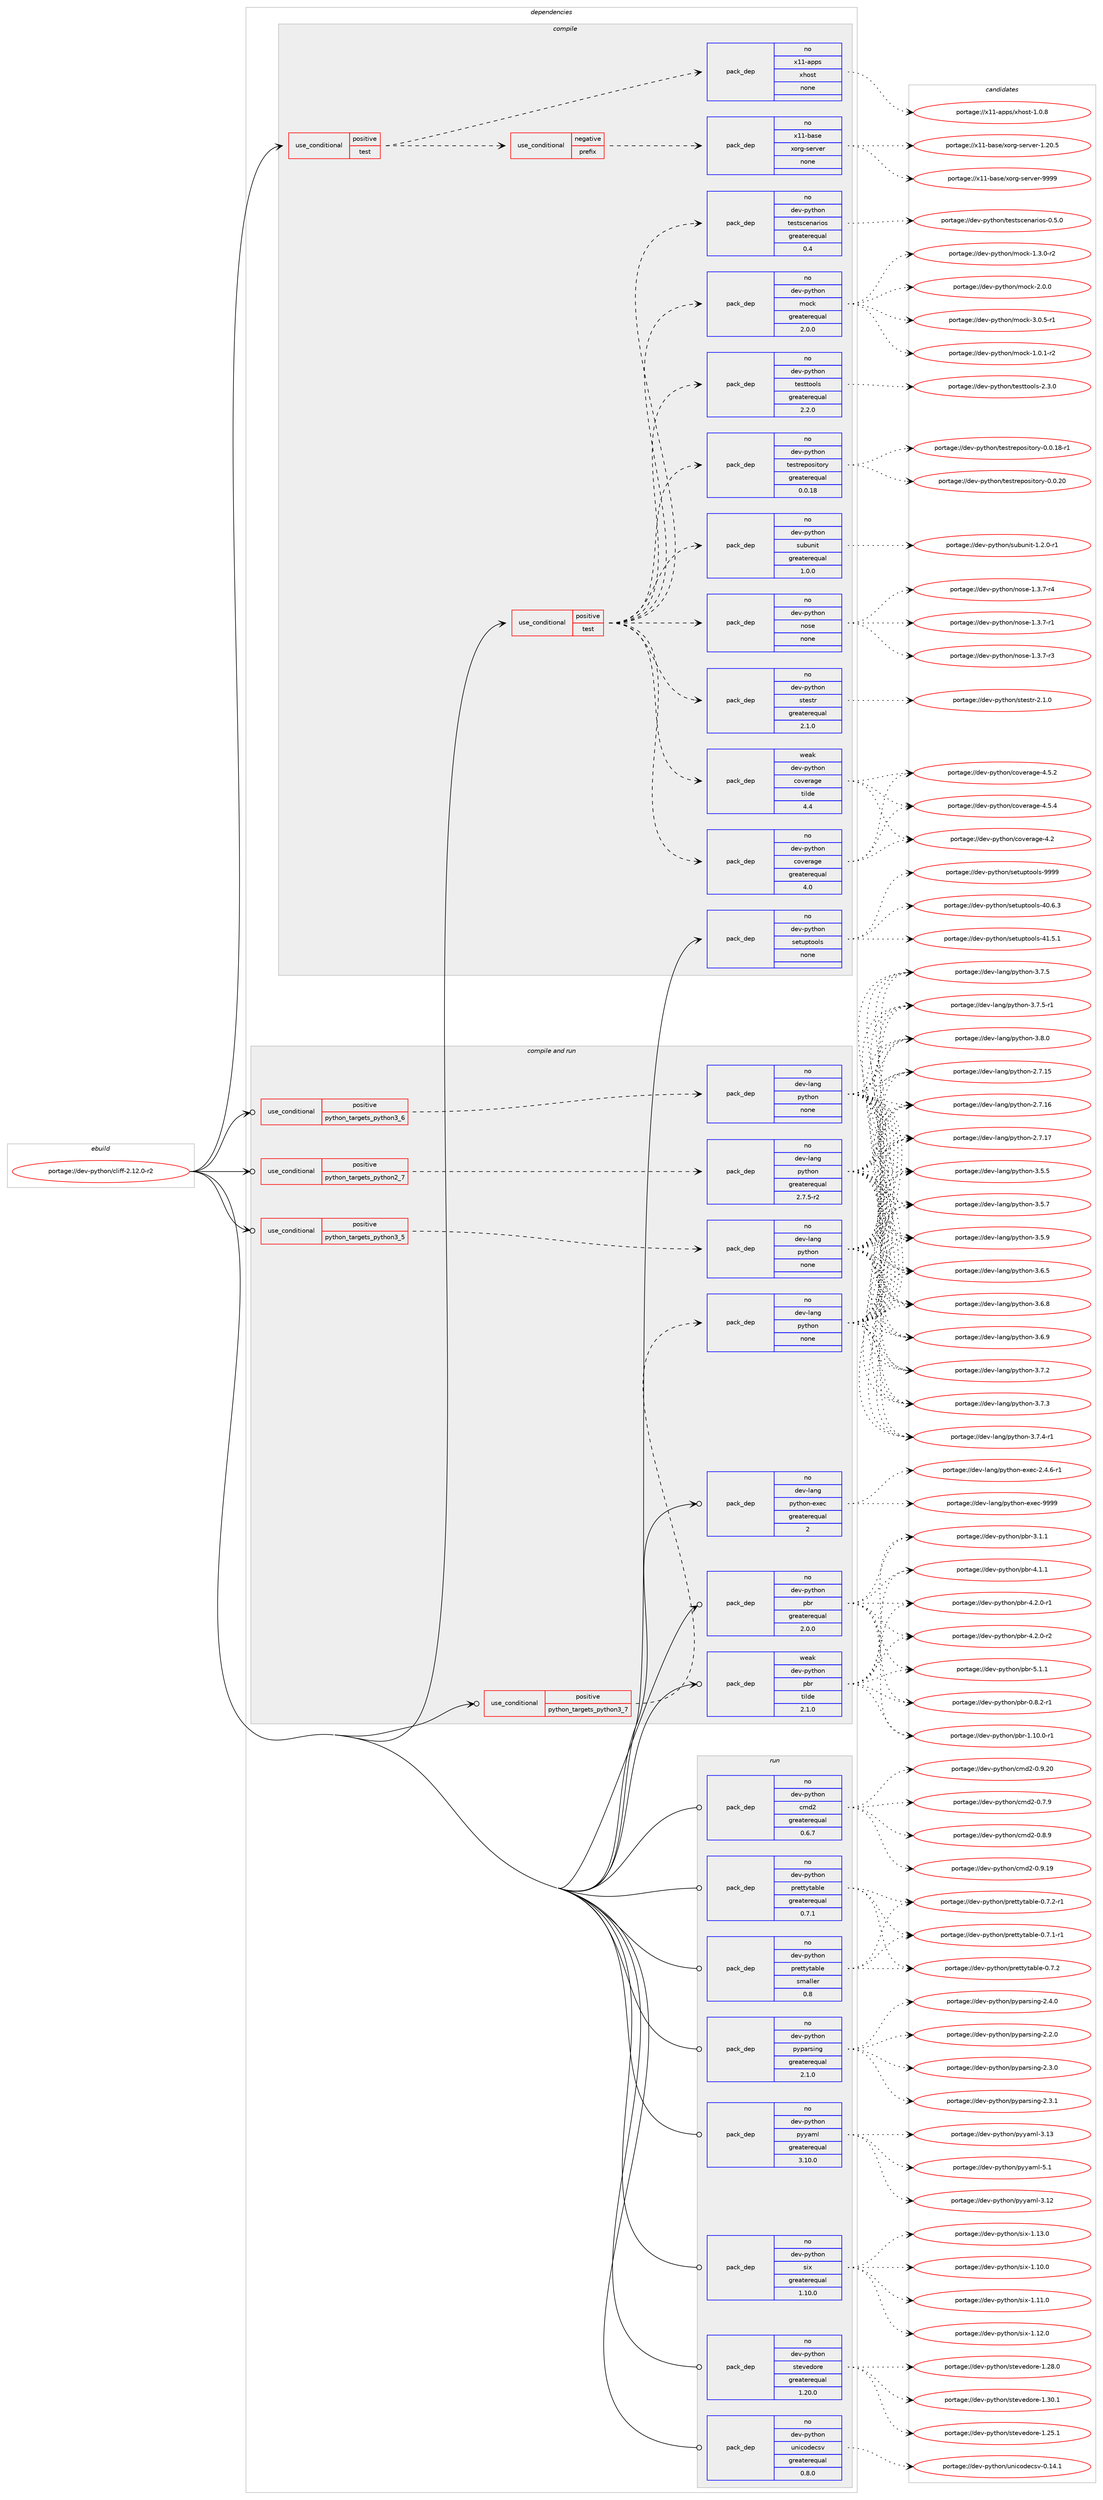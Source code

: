 digraph prolog {

# *************
# Graph options
# *************

newrank=true;
concentrate=true;
compound=true;
graph [rankdir=LR,fontname=Helvetica,fontsize=10,ranksep=1.5];#, ranksep=2.5, nodesep=0.2];
edge  [arrowhead=vee];
node  [fontname=Helvetica,fontsize=10];

# **********
# The ebuild
# **********

subgraph cluster_leftcol {
color=gray;
rank=same;
label=<<i>ebuild</i>>;
id [label="portage://dev-python/cliff-2.12.0-r2", color=red, width=4, href="../dev-python/cliff-2.12.0-r2.svg"];
}

# ****************
# The dependencies
# ****************

subgraph cluster_midcol {
color=gray;
label=<<i>dependencies</i>>;
subgraph cluster_compile {
fillcolor="#eeeeee";
style=filled;
label=<<i>compile</i>>;
subgraph cond26954 {
dependency134263 [label=<<TABLE BORDER="0" CELLBORDER="1" CELLSPACING="0" CELLPADDING="4"><TR><TD ROWSPAN="3" CELLPADDING="10">use_conditional</TD></TR><TR><TD>positive</TD></TR><TR><TD>test</TD></TR></TABLE>>, shape=none, color=red];
subgraph cond26955 {
dependency134264 [label=<<TABLE BORDER="0" CELLBORDER="1" CELLSPACING="0" CELLPADDING="4"><TR><TD ROWSPAN="3" CELLPADDING="10">use_conditional</TD></TR><TR><TD>negative</TD></TR><TR><TD>prefix</TD></TR></TABLE>>, shape=none, color=red];
subgraph pack104001 {
dependency134265 [label=<<TABLE BORDER="0" CELLBORDER="1" CELLSPACING="0" CELLPADDING="4" WIDTH="220"><TR><TD ROWSPAN="6" CELLPADDING="30">pack_dep</TD></TR><TR><TD WIDTH="110">no</TD></TR><TR><TD>x11-base</TD></TR><TR><TD>xorg-server</TD></TR><TR><TD>none</TD></TR><TR><TD></TD></TR></TABLE>>, shape=none, color=blue];
}
dependency134264:e -> dependency134265:w [weight=20,style="dashed",arrowhead="vee"];
}
dependency134263:e -> dependency134264:w [weight=20,style="dashed",arrowhead="vee"];
subgraph pack104002 {
dependency134266 [label=<<TABLE BORDER="0" CELLBORDER="1" CELLSPACING="0" CELLPADDING="4" WIDTH="220"><TR><TD ROWSPAN="6" CELLPADDING="30">pack_dep</TD></TR><TR><TD WIDTH="110">no</TD></TR><TR><TD>x11-apps</TD></TR><TR><TD>xhost</TD></TR><TR><TD>none</TD></TR><TR><TD></TD></TR></TABLE>>, shape=none, color=blue];
}
dependency134263:e -> dependency134266:w [weight=20,style="dashed",arrowhead="vee"];
}
id:e -> dependency134263:w [weight=20,style="solid",arrowhead="vee"];
subgraph cond26956 {
dependency134267 [label=<<TABLE BORDER="0" CELLBORDER="1" CELLSPACING="0" CELLPADDING="4"><TR><TD ROWSPAN="3" CELLPADDING="10">use_conditional</TD></TR><TR><TD>positive</TD></TR><TR><TD>test</TD></TR></TABLE>>, shape=none, color=red];
subgraph pack104003 {
dependency134268 [label=<<TABLE BORDER="0" CELLBORDER="1" CELLSPACING="0" CELLPADDING="4" WIDTH="220"><TR><TD ROWSPAN="6" CELLPADDING="30">pack_dep</TD></TR><TR><TD WIDTH="110">no</TD></TR><TR><TD>dev-python</TD></TR><TR><TD>nose</TD></TR><TR><TD>none</TD></TR><TR><TD></TD></TR></TABLE>>, shape=none, color=blue];
}
dependency134267:e -> dependency134268:w [weight=20,style="dashed",arrowhead="vee"];
subgraph pack104004 {
dependency134269 [label=<<TABLE BORDER="0" CELLBORDER="1" CELLSPACING="0" CELLPADDING="4" WIDTH="220"><TR><TD ROWSPAN="6" CELLPADDING="30">pack_dep</TD></TR><TR><TD WIDTH="110">no</TD></TR><TR><TD>dev-python</TD></TR><TR><TD>subunit</TD></TR><TR><TD>greaterequal</TD></TR><TR><TD>1.0.0</TD></TR></TABLE>>, shape=none, color=blue];
}
dependency134267:e -> dependency134269:w [weight=20,style="dashed",arrowhead="vee"];
subgraph pack104005 {
dependency134270 [label=<<TABLE BORDER="0" CELLBORDER="1" CELLSPACING="0" CELLPADDING="4" WIDTH="220"><TR><TD ROWSPAN="6" CELLPADDING="30">pack_dep</TD></TR><TR><TD WIDTH="110">no</TD></TR><TR><TD>dev-python</TD></TR><TR><TD>testrepository</TD></TR><TR><TD>greaterequal</TD></TR><TR><TD>0.0.18</TD></TR></TABLE>>, shape=none, color=blue];
}
dependency134267:e -> dependency134270:w [weight=20,style="dashed",arrowhead="vee"];
subgraph pack104006 {
dependency134271 [label=<<TABLE BORDER="0" CELLBORDER="1" CELLSPACING="0" CELLPADDING="4" WIDTH="220"><TR><TD ROWSPAN="6" CELLPADDING="30">pack_dep</TD></TR><TR><TD WIDTH="110">no</TD></TR><TR><TD>dev-python</TD></TR><TR><TD>testtools</TD></TR><TR><TD>greaterequal</TD></TR><TR><TD>2.2.0</TD></TR></TABLE>>, shape=none, color=blue];
}
dependency134267:e -> dependency134271:w [weight=20,style="dashed",arrowhead="vee"];
subgraph pack104007 {
dependency134272 [label=<<TABLE BORDER="0" CELLBORDER="1" CELLSPACING="0" CELLPADDING="4" WIDTH="220"><TR><TD ROWSPAN="6" CELLPADDING="30">pack_dep</TD></TR><TR><TD WIDTH="110">no</TD></TR><TR><TD>dev-python</TD></TR><TR><TD>mock</TD></TR><TR><TD>greaterequal</TD></TR><TR><TD>2.0.0</TD></TR></TABLE>>, shape=none, color=blue];
}
dependency134267:e -> dependency134272:w [weight=20,style="dashed",arrowhead="vee"];
subgraph pack104008 {
dependency134273 [label=<<TABLE BORDER="0" CELLBORDER="1" CELLSPACING="0" CELLPADDING="4" WIDTH="220"><TR><TD ROWSPAN="6" CELLPADDING="30">pack_dep</TD></TR><TR><TD WIDTH="110">no</TD></TR><TR><TD>dev-python</TD></TR><TR><TD>testscenarios</TD></TR><TR><TD>greaterequal</TD></TR><TR><TD>0.4</TD></TR></TABLE>>, shape=none, color=blue];
}
dependency134267:e -> dependency134273:w [weight=20,style="dashed",arrowhead="vee"];
subgraph pack104009 {
dependency134274 [label=<<TABLE BORDER="0" CELLBORDER="1" CELLSPACING="0" CELLPADDING="4" WIDTH="220"><TR><TD ROWSPAN="6" CELLPADDING="30">pack_dep</TD></TR><TR><TD WIDTH="110">no</TD></TR><TR><TD>dev-python</TD></TR><TR><TD>coverage</TD></TR><TR><TD>greaterequal</TD></TR><TR><TD>4.0</TD></TR></TABLE>>, shape=none, color=blue];
}
dependency134267:e -> dependency134274:w [weight=20,style="dashed",arrowhead="vee"];
subgraph pack104010 {
dependency134275 [label=<<TABLE BORDER="0" CELLBORDER="1" CELLSPACING="0" CELLPADDING="4" WIDTH="220"><TR><TD ROWSPAN="6" CELLPADDING="30">pack_dep</TD></TR><TR><TD WIDTH="110">weak</TD></TR><TR><TD>dev-python</TD></TR><TR><TD>coverage</TD></TR><TR><TD>tilde</TD></TR><TR><TD>4.4</TD></TR></TABLE>>, shape=none, color=blue];
}
dependency134267:e -> dependency134275:w [weight=20,style="dashed",arrowhead="vee"];
subgraph pack104011 {
dependency134276 [label=<<TABLE BORDER="0" CELLBORDER="1" CELLSPACING="0" CELLPADDING="4" WIDTH="220"><TR><TD ROWSPAN="6" CELLPADDING="30">pack_dep</TD></TR><TR><TD WIDTH="110">no</TD></TR><TR><TD>dev-python</TD></TR><TR><TD>stestr</TD></TR><TR><TD>greaterequal</TD></TR><TR><TD>2.1.0</TD></TR></TABLE>>, shape=none, color=blue];
}
dependency134267:e -> dependency134276:w [weight=20,style="dashed",arrowhead="vee"];
}
id:e -> dependency134267:w [weight=20,style="solid",arrowhead="vee"];
subgraph pack104012 {
dependency134277 [label=<<TABLE BORDER="0" CELLBORDER="1" CELLSPACING="0" CELLPADDING="4" WIDTH="220"><TR><TD ROWSPAN="6" CELLPADDING="30">pack_dep</TD></TR><TR><TD WIDTH="110">no</TD></TR><TR><TD>dev-python</TD></TR><TR><TD>setuptools</TD></TR><TR><TD>none</TD></TR><TR><TD></TD></TR></TABLE>>, shape=none, color=blue];
}
id:e -> dependency134277:w [weight=20,style="solid",arrowhead="vee"];
}
subgraph cluster_compileandrun {
fillcolor="#eeeeee";
style=filled;
label=<<i>compile and run</i>>;
subgraph cond26957 {
dependency134278 [label=<<TABLE BORDER="0" CELLBORDER="1" CELLSPACING="0" CELLPADDING="4"><TR><TD ROWSPAN="3" CELLPADDING="10">use_conditional</TD></TR><TR><TD>positive</TD></TR><TR><TD>python_targets_python2_7</TD></TR></TABLE>>, shape=none, color=red];
subgraph pack104013 {
dependency134279 [label=<<TABLE BORDER="0" CELLBORDER="1" CELLSPACING="0" CELLPADDING="4" WIDTH="220"><TR><TD ROWSPAN="6" CELLPADDING="30">pack_dep</TD></TR><TR><TD WIDTH="110">no</TD></TR><TR><TD>dev-lang</TD></TR><TR><TD>python</TD></TR><TR><TD>greaterequal</TD></TR><TR><TD>2.7.5-r2</TD></TR></TABLE>>, shape=none, color=blue];
}
dependency134278:e -> dependency134279:w [weight=20,style="dashed",arrowhead="vee"];
}
id:e -> dependency134278:w [weight=20,style="solid",arrowhead="odotvee"];
subgraph cond26958 {
dependency134280 [label=<<TABLE BORDER="0" CELLBORDER="1" CELLSPACING="0" CELLPADDING="4"><TR><TD ROWSPAN="3" CELLPADDING="10">use_conditional</TD></TR><TR><TD>positive</TD></TR><TR><TD>python_targets_python3_5</TD></TR></TABLE>>, shape=none, color=red];
subgraph pack104014 {
dependency134281 [label=<<TABLE BORDER="0" CELLBORDER="1" CELLSPACING="0" CELLPADDING="4" WIDTH="220"><TR><TD ROWSPAN="6" CELLPADDING="30">pack_dep</TD></TR><TR><TD WIDTH="110">no</TD></TR><TR><TD>dev-lang</TD></TR><TR><TD>python</TD></TR><TR><TD>none</TD></TR><TR><TD></TD></TR></TABLE>>, shape=none, color=blue];
}
dependency134280:e -> dependency134281:w [weight=20,style="dashed",arrowhead="vee"];
}
id:e -> dependency134280:w [weight=20,style="solid",arrowhead="odotvee"];
subgraph cond26959 {
dependency134282 [label=<<TABLE BORDER="0" CELLBORDER="1" CELLSPACING="0" CELLPADDING="4"><TR><TD ROWSPAN="3" CELLPADDING="10">use_conditional</TD></TR><TR><TD>positive</TD></TR><TR><TD>python_targets_python3_6</TD></TR></TABLE>>, shape=none, color=red];
subgraph pack104015 {
dependency134283 [label=<<TABLE BORDER="0" CELLBORDER="1" CELLSPACING="0" CELLPADDING="4" WIDTH="220"><TR><TD ROWSPAN="6" CELLPADDING="30">pack_dep</TD></TR><TR><TD WIDTH="110">no</TD></TR><TR><TD>dev-lang</TD></TR><TR><TD>python</TD></TR><TR><TD>none</TD></TR><TR><TD></TD></TR></TABLE>>, shape=none, color=blue];
}
dependency134282:e -> dependency134283:w [weight=20,style="dashed",arrowhead="vee"];
}
id:e -> dependency134282:w [weight=20,style="solid",arrowhead="odotvee"];
subgraph cond26960 {
dependency134284 [label=<<TABLE BORDER="0" CELLBORDER="1" CELLSPACING="0" CELLPADDING="4"><TR><TD ROWSPAN="3" CELLPADDING="10">use_conditional</TD></TR><TR><TD>positive</TD></TR><TR><TD>python_targets_python3_7</TD></TR></TABLE>>, shape=none, color=red];
subgraph pack104016 {
dependency134285 [label=<<TABLE BORDER="0" CELLBORDER="1" CELLSPACING="0" CELLPADDING="4" WIDTH="220"><TR><TD ROWSPAN="6" CELLPADDING="30">pack_dep</TD></TR><TR><TD WIDTH="110">no</TD></TR><TR><TD>dev-lang</TD></TR><TR><TD>python</TD></TR><TR><TD>none</TD></TR><TR><TD></TD></TR></TABLE>>, shape=none, color=blue];
}
dependency134284:e -> dependency134285:w [weight=20,style="dashed",arrowhead="vee"];
}
id:e -> dependency134284:w [weight=20,style="solid",arrowhead="odotvee"];
subgraph pack104017 {
dependency134286 [label=<<TABLE BORDER="0" CELLBORDER="1" CELLSPACING="0" CELLPADDING="4" WIDTH="220"><TR><TD ROWSPAN="6" CELLPADDING="30">pack_dep</TD></TR><TR><TD WIDTH="110">no</TD></TR><TR><TD>dev-lang</TD></TR><TR><TD>python-exec</TD></TR><TR><TD>greaterequal</TD></TR><TR><TD>2</TD></TR></TABLE>>, shape=none, color=blue];
}
id:e -> dependency134286:w [weight=20,style="solid",arrowhead="odotvee"];
subgraph pack104018 {
dependency134287 [label=<<TABLE BORDER="0" CELLBORDER="1" CELLSPACING="0" CELLPADDING="4" WIDTH="220"><TR><TD ROWSPAN="6" CELLPADDING="30">pack_dep</TD></TR><TR><TD WIDTH="110">no</TD></TR><TR><TD>dev-python</TD></TR><TR><TD>pbr</TD></TR><TR><TD>greaterequal</TD></TR><TR><TD>2.0.0</TD></TR></TABLE>>, shape=none, color=blue];
}
id:e -> dependency134287:w [weight=20,style="solid",arrowhead="odotvee"];
subgraph pack104019 {
dependency134288 [label=<<TABLE BORDER="0" CELLBORDER="1" CELLSPACING="0" CELLPADDING="4" WIDTH="220"><TR><TD ROWSPAN="6" CELLPADDING="30">pack_dep</TD></TR><TR><TD WIDTH="110">weak</TD></TR><TR><TD>dev-python</TD></TR><TR><TD>pbr</TD></TR><TR><TD>tilde</TD></TR><TR><TD>2.1.0</TD></TR></TABLE>>, shape=none, color=blue];
}
id:e -> dependency134288:w [weight=20,style="solid",arrowhead="odotvee"];
}
subgraph cluster_run {
fillcolor="#eeeeee";
style=filled;
label=<<i>run</i>>;
subgraph pack104020 {
dependency134289 [label=<<TABLE BORDER="0" CELLBORDER="1" CELLSPACING="0" CELLPADDING="4" WIDTH="220"><TR><TD ROWSPAN="6" CELLPADDING="30">pack_dep</TD></TR><TR><TD WIDTH="110">no</TD></TR><TR><TD>dev-python</TD></TR><TR><TD>cmd2</TD></TR><TR><TD>greaterequal</TD></TR><TR><TD>0.6.7</TD></TR></TABLE>>, shape=none, color=blue];
}
id:e -> dependency134289:w [weight=20,style="solid",arrowhead="odot"];
subgraph pack104021 {
dependency134290 [label=<<TABLE BORDER="0" CELLBORDER="1" CELLSPACING="0" CELLPADDING="4" WIDTH="220"><TR><TD ROWSPAN="6" CELLPADDING="30">pack_dep</TD></TR><TR><TD WIDTH="110">no</TD></TR><TR><TD>dev-python</TD></TR><TR><TD>prettytable</TD></TR><TR><TD>greaterequal</TD></TR><TR><TD>0.7.1</TD></TR></TABLE>>, shape=none, color=blue];
}
id:e -> dependency134290:w [weight=20,style="solid",arrowhead="odot"];
subgraph pack104022 {
dependency134291 [label=<<TABLE BORDER="0" CELLBORDER="1" CELLSPACING="0" CELLPADDING="4" WIDTH="220"><TR><TD ROWSPAN="6" CELLPADDING="30">pack_dep</TD></TR><TR><TD WIDTH="110">no</TD></TR><TR><TD>dev-python</TD></TR><TR><TD>prettytable</TD></TR><TR><TD>smaller</TD></TR><TR><TD>0.8</TD></TR></TABLE>>, shape=none, color=blue];
}
id:e -> dependency134291:w [weight=20,style="solid",arrowhead="odot"];
subgraph pack104023 {
dependency134292 [label=<<TABLE BORDER="0" CELLBORDER="1" CELLSPACING="0" CELLPADDING="4" WIDTH="220"><TR><TD ROWSPAN="6" CELLPADDING="30">pack_dep</TD></TR><TR><TD WIDTH="110">no</TD></TR><TR><TD>dev-python</TD></TR><TR><TD>pyparsing</TD></TR><TR><TD>greaterequal</TD></TR><TR><TD>2.1.0</TD></TR></TABLE>>, shape=none, color=blue];
}
id:e -> dependency134292:w [weight=20,style="solid",arrowhead="odot"];
subgraph pack104024 {
dependency134293 [label=<<TABLE BORDER="0" CELLBORDER="1" CELLSPACING="0" CELLPADDING="4" WIDTH="220"><TR><TD ROWSPAN="6" CELLPADDING="30">pack_dep</TD></TR><TR><TD WIDTH="110">no</TD></TR><TR><TD>dev-python</TD></TR><TR><TD>pyyaml</TD></TR><TR><TD>greaterequal</TD></TR><TR><TD>3.10.0</TD></TR></TABLE>>, shape=none, color=blue];
}
id:e -> dependency134293:w [weight=20,style="solid",arrowhead="odot"];
subgraph pack104025 {
dependency134294 [label=<<TABLE BORDER="0" CELLBORDER="1" CELLSPACING="0" CELLPADDING="4" WIDTH="220"><TR><TD ROWSPAN="6" CELLPADDING="30">pack_dep</TD></TR><TR><TD WIDTH="110">no</TD></TR><TR><TD>dev-python</TD></TR><TR><TD>six</TD></TR><TR><TD>greaterequal</TD></TR><TR><TD>1.10.0</TD></TR></TABLE>>, shape=none, color=blue];
}
id:e -> dependency134294:w [weight=20,style="solid",arrowhead="odot"];
subgraph pack104026 {
dependency134295 [label=<<TABLE BORDER="0" CELLBORDER="1" CELLSPACING="0" CELLPADDING="4" WIDTH="220"><TR><TD ROWSPAN="6" CELLPADDING="30">pack_dep</TD></TR><TR><TD WIDTH="110">no</TD></TR><TR><TD>dev-python</TD></TR><TR><TD>stevedore</TD></TR><TR><TD>greaterequal</TD></TR><TR><TD>1.20.0</TD></TR></TABLE>>, shape=none, color=blue];
}
id:e -> dependency134295:w [weight=20,style="solid",arrowhead="odot"];
subgraph pack104027 {
dependency134296 [label=<<TABLE BORDER="0" CELLBORDER="1" CELLSPACING="0" CELLPADDING="4" WIDTH="220"><TR><TD ROWSPAN="6" CELLPADDING="30">pack_dep</TD></TR><TR><TD WIDTH="110">no</TD></TR><TR><TD>dev-python</TD></TR><TR><TD>unicodecsv</TD></TR><TR><TD>greaterequal</TD></TR><TR><TD>0.8.0</TD></TR></TABLE>>, shape=none, color=blue];
}
id:e -> dependency134296:w [weight=20,style="solid",arrowhead="odot"];
}
}

# **************
# The candidates
# **************

subgraph cluster_choices {
rank=same;
color=gray;
label=<<i>candidates</i>>;

subgraph choice104001 {
color=black;
nodesep=1;
choiceportage1204949459897115101471201111141034511510111411810111445494650484653 [label="portage://x11-base/xorg-server-1.20.5", color=red, width=4,href="../x11-base/xorg-server-1.20.5.svg"];
choiceportage120494945989711510147120111114103451151011141181011144557575757 [label="portage://x11-base/xorg-server-9999", color=red, width=4,href="../x11-base/xorg-server-9999.svg"];
dependency134265:e -> choiceportage1204949459897115101471201111141034511510111411810111445494650484653:w [style=dotted,weight="100"];
dependency134265:e -> choiceportage120494945989711510147120111114103451151011141181011144557575757:w [style=dotted,weight="100"];
}
subgraph choice104002 {
color=black;
nodesep=1;
choiceportage1204949459711211211547120104111115116454946484656 [label="portage://x11-apps/xhost-1.0.8", color=red, width=4,href="../x11-apps/xhost-1.0.8.svg"];
dependency134266:e -> choiceportage1204949459711211211547120104111115116454946484656:w [style=dotted,weight="100"];
}
subgraph choice104003 {
color=black;
nodesep=1;
choiceportage10010111845112121116104111110471101111151014549465146554511449 [label="portage://dev-python/nose-1.3.7-r1", color=red, width=4,href="../dev-python/nose-1.3.7-r1.svg"];
choiceportage10010111845112121116104111110471101111151014549465146554511451 [label="portage://dev-python/nose-1.3.7-r3", color=red, width=4,href="../dev-python/nose-1.3.7-r3.svg"];
choiceportage10010111845112121116104111110471101111151014549465146554511452 [label="portage://dev-python/nose-1.3.7-r4", color=red, width=4,href="../dev-python/nose-1.3.7-r4.svg"];
dependency134268:e -> choiceportage10010111845112121116104111110471101111151014549465146554511449:w [style=dotted,weight="100"];
dependency134268:e -> choiceportage10010111845112121116104111110471101111151014549465146554511451:w [style=dotted,weight="100"];
dependency134268:e -> choiceportage10010111845112121116104111110471101111151014549465146554511452:w [style=dotted,weight="100"];
}
subgraph choice104004 {
color=black;
nodesep=1;
choiceportage1001011184511212111610411111047115117981171101051164549465046484511449 [label="portage://dev-python/subunit-1.2.0-r1", color=red, width=4,href="../dev-python/subunit-1.2.0-r1.svg"];
dependency134269:e -> choiceportage1001011184511212111610411111047115117981171101051164549465046484511449:w [style=dotted,weight="100"];
}
subgraph choice104005 {
color=black;
nodesep=1;
choiceportage1001011184511212111610411111047116101115116114101112111115105116111114121454846484649564511449 [label="portage://dev-python/testrepository-0.0.18-r1", color=red, width=4,href="../dev-python/testrepository-0.0.18-r1.svg"];
choiceportage100101118451121211161041111104711610111511611410111211111510511611111412145484648465048 [label="portage://dev-python/testrepository-0.0.20", color=red, width=4,href="../dev-python/testrepository-0.0.20.svg"];
dependency134270:e -> choiceportage1001011184511212111610411111047116101115116114101112111115105116111114121454846484649564511449:w [style=dotted,weight="100"];
dependency134270:e -> choiceportage100101118451121211161041111104711610111511611410111211111510511611111412145484648465048:w [style=dotted,weight="100"];
}
subgraph choice104006 {
color=black;
nodesep=1;
choiceportage1001011184511212111610411111047116101115116116111111108115455046514648 [label="portage://dev-python/testtools-2.3.0", color=red, width=4,href="../dev-python/testtools-2.3.0.svg"];
dependency134271:e -> choiceportage1001011184511212111610411111047116101115116116111111108115455046514648:w [style=dotted,weight="100"];
}
subgraph choice104007 {
color=black;
nodesep=1;
choiceportage1001011184511212111610411111047109111991074549464846494511450 [label="portage://dev-python/mock-1.0.1-r2", color=red, width=4,href="../dev-python/mock-1.0.1-r2.svg"];
choiceportage1001011184511212111610411111047109111991074549465146484511450 [label="portage://dev-python/mock-1.3.0-r2", color=red, width=4,href="../dev-python/mock-1.3.0-r2.svg"];
choiceportage100101118451121211161041111104710911199107455046484648 [label="portage://dev-python/mock-2.0.0", color=red, width=4,href="../dev-python/mock-2.0.0.svg"];
choiceportage1001011184511212111610411111047109111991074551464846534511449 [label="portage://dev-python/mock-3.0.5-r1", color=red, width=4,href="../dev-python/mock-3.0.5-r1.svg"];
dependency134272:e -> choiceportage1001011184511212111610411111047109111991074549464846494511450:w [style=dotted,weight="100"];
dependency134272:e -> choiceportage1001011184511212111610411111047109111991074549465146484511450:w [style=dotted,weight="100"];
dependency134272:e -> choiceportage100101118451121211161041111104710911199107455046484648:w [style=dotted,weight="100"];
dependency134272:e -> choiceportage1001011184511212111610411111047109111991074551464846534511449:w [style=dotted,weight="100"];
}
subgraph choice104008 {
color=black;
nodesep=1;
choiceportage10010111845112121116104111110471161011151161159910111097114105111115454846534648 [label="portage://dev-python/testscenarios-0.5.0", color=red, width=4,href="../dev-python/testscenarios-0.5.0.svg"];
dependency134273:e -> choiceportage10010111845112121116104111110471161011151161159910111097114105111115454846534648:w [style=dotted,weight="100"];
}
subgraph choice104009 {
color=black;
nodesep=1;
choiceportage1001011184511212111610411111047991111181011149710310145524650 [label="portage://dev-python/coverage-4.2", color=red, width=4,href="../dev-python/coverage-4.2.svg"];
choiceportage10010111845112121116104111110479911111810111497103101455246534650 [label="portage://dev-python/coverage-4.5.2", color=red, width=4,href="../dev-python/coverage-4.5.2.svg"];
choiceportage10010111845112121116104111110479911111810111497103101455246534652 [label="portage://dev-python/coverage-4.5.4", color=red, width=4,href="../dev-python/coverage-4.5.4.svg"];
dependency134274:e -> choiceportage1001011184511212111610411111047991111181011149710310145524650:w [style=dotted,weight="100"];
dependency134274:e -> choiceportage10010111845112121116104111110479911111810111497103101455246534650:w [style=dotted,weight="100"];
dependency134274:e -> choiceportage10010111845112121116104111110479911111810111497103101455246534652:w [style=dotted,weight="100"];
}
subgraph choice104010 {
color=black;
nodesep=1;
choiceportage1001011184511212111610411111047991111181011149710310145524650 [label="portage://dev-python/coverage-4.2", color=red, width=4,href="../dev-python/coverage-4.2.svg"];
choiceportage10010111845112121116104111110479911111810111497103101455246534650 [label="portage://dev-python/coverage-4.5.2", color=red, width=4,href="../dev-python/coverage-4.5.2.svg"];
choiceportage10010111845112121116104111110479911111810111497103101455246534652 [label="portage://dev-python/coverage-4.5.4", color=red, width=4,href="../dev-python/coverage-4.5.4.svg"];
dependency134275:e -> choiceportage1001011184511212111610411111047991111181011149710310145524650:w [style=dotted,weight="100"];
dependency134275:e -> choiceportage10010111845112121116104111110479911111810111497103101455246534650:w [style=dotted,weight="100"];
dependency134275:e -> choiceportage10010111845112121116104111110479911111810111497103101455246534652:w [style=dotted,weight="100"];
}
subgraph choice104011 {
color=black;
nodesep=1;
choiceportage1001011184511212111610411111047115116101115116114455046494648 [label="portage://dev-python/stestr-2.1.0", color=red, width=4,href="../dev-python/stestr-2.1.0.svg"];
dependency134276:e -> choiceportage1001011184511212111610411111047115116101115116114455046494648:w [style=dotted,weight="100"];
}
subgraph choice104012 {
color=black;
nodesep=1;
choiceportage100101118451121211161041111104711510111611711211611111110811545524846544651 [label="portage://dev-python/setuptools-40.6.3", color=red, width=4,href="../dev-python/setuptools-40.6.3.svg"];
choiceportage100101118451121211161041111104711510111611711211611111110811545524946534649 [label="portage://dev-python/setuptools-41.5.1", color=red, width=4,href="../dev-python/setuptools-41.5.1.svg"];
choiceportage10010111845112121116104111110471151011161171121161111111081154557575757 [label="portage://dev-python/setuptools-9999", color=red, width=4,href="../dev-python/setuptools-9999.svg"];
dependency134277:e -> choiceportage100101118451121211161041111104711510111611711211611111110811545524846544651:w [style=dotted,weight="100"];
dependency134277:e -> choiceportage100101118451121211161041111104711510111611711211611111110811545524946534649:w [style=dotted,weight="100"];
dependency134277:e -> choiceportage10010111845112121116104111110471151011161171121161111111081154557575757:w [style=dotted,weight="100"];
}
subgraph choice104013 {
color=black;
nodesep=1;
choiceportage10010111845108971101034711212111610411111045504655464953 [label="portage://dev-lang/python-2.7.15", color=red, width=4,href="../dev-lang/python-2.7.15.svg"];
choiceportage10010111845108971101034711212111610411111045504655464954 [label="portage://dev-lang/python-2.7.16", color=red, width=4,href="../dev-lang/python-2.7.16.svg"];
choiceportage10010111845108971101034711212111610411111045504655464955 [label="portage://dev-lang/python-2.7.17", color=red, width=4,href="../dev-lang/python-2.7.17.svg"];
choiceportage100101118451089711010347112121116104111110455146534653 [label="portage://dev-lang/python-3.5.5", color=red, width=4,href="../dev-lang/python-3.5.5.svg"];
choiceportage100101118451089711010347112121116104111110455146534655 [label="portage://dev-lang/python-3.5.7", color=red, width=4,href="../dev-lang/python-3.5.7.svg"];
choiceportage100101118451089711010347112121116104111110455146534657 [label="portage://dev-lang/python-3.5.9", color=red, width=4,href="../dev-lang/python-3.5.9.svg"];
choiceportage100101118451089711010347112121116104111110455146544653 [label="portage://dev-lang/python-3.6.5", color=red, width=4,href="../dev-lang/python-3.6.5.svg"];
choiceportage100101118451089711010347112121116104111110455146544656 [label="portage://dev-lang/python-3.6.8", color=red, width=4,href="../dev-lang/python-3.6.8.svg"];
choiceportage100101118451089711010347112121116104111110455146544657 [label="portage://dev-lang/python-3.6.9", color=red, width=4,href="../dev-lang/python-3.6.9.svg"];
choiceportage100101118451089711010347112121116104111110455146554650 [label="portage://dev-lang/python-3.7.2", color=red, width=4,href="../dev-lang/python-3.7.2.svg"];
choiceportage100101118451089711010347112121116104111110455146554651 [label="portage://dev-lang/python-3.7.3", color=red, width=4,href="../dev-lang/python-3.7.3.svg"];
choiceportage1001011184510897110103471121211161041111104551465546524511449 [label="portage://dev-lang/python-3.7.4-r1", color=red, width=4,href="../dev-lang/python-3.7.4-r1.svg"];
choiceportage100101118451089711010347112121116104111110455146554653 [label="portage://dev-lang/python-3.7.5", color=red, width=4,href="../dev-lang/python-3.7.5.svg"];
choiceportage1001011184510897110103471121211161041111104551465546534511449 [label="portage://dev-lang/python-3.7.5-r1", color=red, width=4,href="../dev-lang/python-3.7.5-r1.svg"];
choiceportage100101118451089711010347112121116104111110455146564648 [label="portage://dev-lang/python-3.8.0", color=red, width=4,href="../dev-lang/python-3.8.0.svg"];
dependency134279:e -> choiceportage10010111845108971101034711212111610411111045504655464953:w [style=dotted,weight="100"];
dependency134279:e -> choiceportage10010111845108971101034711212111610411111045504655464954:w [style=dotted,weight="100"];
dependency134279:e -> choiceportage10010111845108971101034711212111610411111045504655464955:w [style=dotted,weight="100"];
dependency134279:e -> choiceportage100101118451089711010347112121116104111110455146534653:w [style=dotted,weight="100"];
dependency134279:e -> choiceportage100101118451089711010347112121116104111110455146534655:w [style=dotted,weight="100"];
dependency134279:e -> choiceportage100101118451089711010347112121116104111110455146534657:w [style=dotted,weight="100"];
dependency134279:e -> choiceportage100101118451089711010347112121116104111110455146544653:w [style=dotted,weight="100"];
dependency134279:e -> choiceportage100101118451089711010347112121116104111110455146544656:w [style=dotted,weight="100"];
dependency134279:e -> choiceportage100101118451089711010347112121116104111110455146544657:w [style=dotted,weight="100"];
dependency134279:e -> choiceportage100101118451089711010347112121116104111110455146554650:w [style=dotted,weight="100"];
dependency134279:e -> choiceportage100101118451089711010347112121116104111110455146554651:w [style=dotted,weight="100"];
dependency134279:e -> choiceportage1001011184510897110103471121211161041111104551465546524511449:w [style=dotted,weight="100"];
dependency134279:e -> choiceportage100101118451089711010347112121116104111110455146554653:w [style=dotted,weight="100"];
dependency134279:e -> choiceportage1001011184510897110103471121211161041111104551465546534511449:w [style=dotted,weight="100"];
dependency134279:e -> choiceportage100101118451089711010347112121116104111110455146564648:w [style=dotted,weight="100"];
}
subgraph choice104014 {
color=black;
nodesep=1;
choiceportage10010111845108971101034711212111610411111045504655464953 [label="portage://dev-lang/python-2.7.15", color=red, width=4,href="../dev-lang/python-2.7.15.svg"];
choiceportage10010111845108971101034711212111610411111045504655464954 [label="portage://dev-lang/python-2.7.16", color=red, width=4,href="../dev-lang/python-2.7.16.svg"];
choiceportage10010111845108971101034711212111610411111045504655464955 [label="portage://dev-lang/python-2.7.17", color=red, width=4,href="../dev-lang/python-2.7.17.svg"];
choiceportage100101118451089711010347112121116104111110455146534653 [label="portage://dev-lang/python-3.5.5", color=red, width=4,href="../dev-lang/python-3.5.5.svg"];
choiceportage100101118451089711010347112121116104111110455146534655 [label="portage://dev-lang/python-3.5.7", color=red, width=4,href="../dev-lang/python-3.5.7.svg"];
choiceportage100101118451089711010347112121116104111110455146534657 [label="portage://dev-lang/python-3.5.9", color=red, width=4,href="../dev-lang/python-3.5.9.svg"];
choiceportage100101118451089711010347112121116104111110455146544653 [label="portage://dev-lang/python-3.6.5", color=red, width=4,href="../dev-lang/python-3.6.5.svg"];
choiceportage100101118451089711010347112121116104111110455146544656 [label="portage://dev-lang/python-3.6.8", color=red, width=4,href="../dev-lang/python-3.6.8.svg"];
choiceportage100101118451089711010347112121116104111110455146544657 [label="portage://dev-lang/python-3.6.9", color=red, width=4,href="../dev-lang/python-3.6.9.svg"];
choiceportage100101118451089711010347112121116104111110455146554650 [label="portage://dev-lang/python-3.7.2", color=red, width=4,href="../dev-lang/python-3.7.2.svg"];
choiceportage100101118451089711010347112121116104111110455146554651 [label="portage://dev-lang/python-3.7.3", color=red, width=4,href="../dev-lang/python-3.7.3.svg"];
choiceportage1001011184510897110103471121211161041111104551465546524511449 [label="portage://dev-lang/python-3.7.4-r1", color=red, width=4,href="../dev-lang/python-3.7.4-r1.svg"];
choiceportage100101118451089711010347112121116104111110455146554653 [label="portage://dev-lang/python-3.7.5", color=red, width=4,href="../dev-lang/python-3.7.5.svg"];
choiceportage1001011184510897110103471121211161041111104551465546534511449 [label="portage://dev-lang/python-3.7.5-r1", color=red, width=4,href="../dev-lang/python-3.7.5-r1.svg"];
choiceportage100101118451089711010347112121116104111110455146564648 [label="portage://dev-lang/python-3.8.0", color=red, width=4,href="../dev-lang/python-3.8.0.svg"];
dependency134281:e -> choiceportage10010111845108971101034711212111610411111045504655464953:w [style=dotted,weight="100"];
dependency134281:e -> choiceportage10010111845108971101034711212111610411111045504655464954:w [style=dotted,weight="100"];
dependency134281:e -> choiceportage10010111845108971101034711212111610411111045504655464955:w [style=dotted,weight="100"];
dependency134281:e -> choiceportage100101118451089711010347112121116104111110455146534653:w [style=dotted,weight="100"];
dependency134281:e -> choiceportage100101118451089711010347112121116104111110455146534655:w [style=dotted,weight="100"];
dependency134281:e -> choiceportage100101118451089711010347112121116104111110455146534657:w [style=dotted,weight="100"];
dependency134281:e -> choiceportage100101118451089711010347112121116104111110455146544653:w [style=dotted,weight="100"];
dependency134281:e -> choiceportage100101118451089711010347112121116104111110455146544656:w [style=dotted,weight="100"];
dependency134281:e -> choiceportage100101118451089711010347112121116104111110455146544657:w [style=dotted,weight="100"];
dependency134281:e -> choiceportage100101118451089711010347112121116104111110455146554650:w [style=dotted,weight="100"];
dependency134281:e -> choiceportage100101118451089711010347112121116104111110455146554651:w [style=dotted,weight="100"];
dependency134281:e -> choiceportage1001011184510897110103471121211161041111104551465546524511449:w [style=dotted,weight="100"];
dependency134281:e -> choiceportage100101118451089711010347112121116104111110455146554653:w [style=dotted,weight="100"];
dependency134281:e -> choiceportage1001011184510897110103471121211161041111104551465546534511449:w [style=dotted,weight="100"];
dependency134281:e -> choiceportage100101118451089711010347112121116104111110455146564648:w [style=dotted,weight="100"];
}
subgraph choice104015 {
color=black;
nodesep=1;
choiceportage10010111845108971101034711212111610411111045504655464953 [label="portage://dev-lang/python-2.7.15", color=red, width=4,href="../dev-lang/python-2.7.15.svg"];
choiceportage10010111845108971101034711212111610411111045504655464954 [label="portage://dev-lang/python-2.7.16", color=red, width=4,href="../dev-lang/python-2.7.16.svg"];
choiceportage10010111845108971101034711212111610411111045504655464955 [label="portage://dev-lang/python-2.7.17", color=red, width=4,href="../dev-lang/python-2.7.17.svg"];
choiceportage100101118451089711010347112121116104111110455146534653 [label="portage://dev-lang/python-3.5.5", color=red, width=4,href="../dev-lang/python-3.5.5.svg"];
choiceportage100101118451089711010347112121116104111110455146534655 [label="portage://dev-lang/python-3.5.7", color=red, width=4,href="../dev-lang/python-3.5.7.svg"];
choiceportage100101118451089711010347112121116104111110455146534657 [label="portage://dev-lang/python-3.5.9", color=red, width=4,href="../dev-lang/python-3.5.9.svg"];
choiceportage100101118451089711010347112121116104111110455146544653 [label="portage://dev-lang/python-3.6.5", color=red, width=4,href="../dev-lang/python-3.6.5.svg"];
choiceportage100101118451089711010347112121116104111110455146544656 [label="portage://dev-lang/python-3.6.8", color=red, width=4,href="../dev-lang/python-3.6.8.svg"];
choiceportage100101118451089711010347112121116104111110455146544657 [label="portage://dev-lang/python-3.6.9", color=red, width=4,href="../dev-lang/python-3.6.9.svg"];
choiceportage100101118451089711010347112121116104111110455146554650 [label="portage://dev-lang/python-3.7.2", color=red, width=4,href="../dev-lang/python-3.7.2.svg"];
choiceportage100101118451089711010347112121116104111110455146554651 [label="portage://dev-lang/python-3.7.3", color=red, width=4,href="../dev-lang/python-3.7.3.svg"];
choiceportage1001011184510897110103471121211161041111104551465546524511449 [label="portage://dev-lang/python-3.7.4-r1", color=red, width=4,href="../dev-lang/python-3.7.4-r1.svg"];
choiceportage100101118451089711010347112121116104111110455146554653 [label="portage://dev-lang/python-3.7.5", color=red, width=4,href="../dev-lang/python-3.7.5.svg"];
choiceportage1001011184510897110103471121211161041111104551465546534511449 [label="portage://dev-lang/python-3.7.5-r1", color=red, width=4,href="../dev-lang/python-3.7.5-r1.svg"];
choiceportage100101118451089711010347112121116104111110455146564648 [label="portage://dev-lang/python-3.8.0", color=red, width=4,href="../dev-lang/python-3.8.0.svg"];
dependency134283:e -> choiceportage10010111845108971101034711212111610411111045504655464953:w [style=dotted,weight="100"];
dependency134283:e -> choiceportage10010111845108971101034711212111610411111045504655464954:w [style=dotted,weight="100"];
dependency134283:e -> choiceportage10010111845108971101034711212111610411111045504655464955:w [style=dotted,weight="100"];
dependency134283:e -> choiceportage100101118451089711010347112121116104111110455146534653:w [style=dotted,weight="100"];
dependency134283:e -> choiceportage100101118451089711010347112121116104111110455146534655:w [style=dotted,weight="100"];
dependency134283:e -> choiceportage100101118451089711010347112121116104111110455146534657:w [style=dotted,weight="100"];
dependency134283:e -> choiceportage100101118451089711010347112121116104111110455146544653:w [style=dotted,weight="100"];
dependency134283:e -> choiceportage100101118451089711010347112121116104111110455146544656:w [style=dotted,weight="100"];
dependency134283:e -> choiceportage100101118451089711010347112121116104111110455146544657:w [style=dotted,weight="100"];
dependency134283:e -> choiceportage100101118451089711010347112121116104111110455146554650:w [style=dotted,weight="100"];
dependency134283:e -> choiceportage100101118451089711010347112121116104111110455146554651:w [style=dotted,weight="100"];
dependency134283:e -> choiceportage1001011184510897110103471121211161041111104551465546524511449:w [style=dotted,weight="100"];
dependency134283:e -> choiceportage100101118451089711010347112121116104111110455146554653:w [style=dotted,weight="100"];
dependency134283:e -> choiceportage1001011184510897110103471121211161041111104551465546534511449:w [style=dotted,weight="100"];
dependency134283:e -> choiceportage100101118451089711010347112121116104111110455146564648:w [style=dotted,weight="100"];
}
subgraph choice104016 {
color=black;
nodesep=1;
choiceportage10010111845108971101034711212111610411111045504655464953 [label="portage://dev-lang/python-2.7.15", color=red, width=4,href="../dev-lang/python-2.7.15.svg"];
choiceportage10010111845108971101034711212111610411111045504655464954 [label="portage://dev-lang/python-2.7.16", color=red, width=4,href="../dev-lang/python-2.7.16.svg"];
choiceportage10010111845108971101034711212111610411111045504655464955 [label="portage://dev-lang/python-2.7.17", color=red, width=4,href="../dev-lang/python-2.7.17.svg"];
choiceportage100101118451089711010347112121116104111110455146534653 [label="portage://dev-lang/python-3.5.5", color=red, width=4,href="../dev-lang/python-3.5.5.svg"];
choiceportage100101118451089711010347112121116104111110455146534655 [label="portage://dev-lang/python-3.5.7", color=red, width=4,href="../dev-lang/python-3.5.7.svg"];
choiceportage100101118451089711010347112121116104111110455146534657 [label="portage://dev-lang/python-3.5.9", color=red, width=4,href="../dev-lang/python-3.5.9.svg"];
choiceportage100101118451089711010347112121116104111110455146544653 [label="portage://dev-lang/python-3.6.5", color=red, width=4,href="../dev-lang/python-3.6.5.svg"];
choiceportage100101118451089711010347112121116104111110455146544656 [label="portage://dev-lang/python-3.6.8", color=red, width=4,href="../dev-lang/python-3.6.8.svg"];
choiceportage100101118451089711010347112121116104111110455146544657 [label="portage://dev-lang/python-3.6.9", color=red, width=4,href="../dev-lang/python-3.6.9.svg"];
choiceportage100101118451089711010347112121116104111110455146554650 [label="portage://dev-lang/python-3.7.2", color=red, width=4,href="../dev-lang/python-3.7.2.svg"];
choiceportage100101118451089711010347112121116104111110455146554651 [label="portage://dev-lang/python-3.7.3", color=red, width=4,href="../dev-lang/python-3.7.3.svg"];
choiceportage1001011184510897110103471121211161041111104551465546524511449 [label="portage://dev-lang/python-3.7.4-r1", color=red, width=4,href="../dev-lang/python-3.7.4-r1.svg"];
choiceportage100101118451089711010347112121116104111110455146554653 [label="portage://dev-lang/python-3.7.5", color=red, width=4,href="../dev-lang/python-3.7.5.svg"];
choiceportage1001011184510897110103471121211161041111104551465546534511449 [label="portage://dev-lang/python-3.7.5-r1", color=red, width=4,href="../dev-lang/python-3.7.5-r1.svg"];
choiceportage100101118451089711010347112121116104111110455146564648 [label="portage://dev-lang/python-3.8.0", color=red, width=4,href="../dev-lang/python-3.8.0.svg"];
dependency134285:e -> choiceportage10010111845108971101034711212111610411111045504655464953:w [style=dotted,weight="100"];
dependency134285:e -> choiceportage10010111845108971101034711212111610411111045504655464954:w [style=dotted,weight="100"];
dependency134285:e -> choiceportage10010111845108971101034711212111610411111045504655464955:w [style=dotted,weight="100"];
dependency134285:e -> choiceportage100101118451089711010347112121116104111110455146534653:w [style=dotted,weight="100"];
dependency134285:e -> choiceportage100101118451089711010347112121116104111110455146534655:w [style=dotted,weight="100"];
dependency134285:e -> choiceportage100101118451089711010347112121116104111110455146534657:w [style=dotted,weight="100"];
dependency134285:e -> choiceportage100101118451089711010347112121116104111110455146544653:w [style=dotted,weight="100"];
dependency134285:e -> choiceportage100101118451089711010347112121116104111110455146544656:w [style=dotted,weight="100"];
dependency134285:e -> choiceportage100101118451089711010347112121116104111110455146544657:w [style=dotted,weight="100"];
dependency134285:e -> choiceportage100101118451089711010347112121116104111110455146554650:w [style=dotted,weight="100"];
dependency134285:e -> choiceportage100101118451089711010347112121116104111110455146554651:w [style=dotted,weight="100"];
dependency134285:e -> choiceportage1001011184510897110103471121211161041111104551465546524511449:w [style=dotted,weight="100"];
dependency134285:e -> choiceportage100101118451089711010347112121116104111110455146554653:w [style=dotted,weight="100"];
dependency134285:e -> choiceportage1001011184510897110103471121211161041111104551465546534511449:w [style=dotted,weight="100"];
dependency134285:e -> choiceportage100101118451089711010347112121116104111110455146564648:w [style=dotted,weight="100"];
}
subgraph choice104017 {
color=black;
nodesep=1;
choiceportage10010111845108971101034711212111610411111045101120101994550465246544511449 [label="portage://dev-lang/python-exec-2.4.6-r1", color=red, width=4,href="../dev-lang/python-exec-2.4.6-r1.svg"];
choiceportage10010111845108971101034711212111610411111045101120101994557575757 [label="portage://dev-lang/python-exec-9999", color=red, width=4,href="../dev-lang/python-exec-9999.svg"];
dependency134286:e -> choiceportage10010111845108971101034711212111610411111045101120101994550465246544511449:w [style=dotted,weight="100"];
dependency134286:e -> choiceportage10010111845108971101034711212111610411111045101120101994557575757:w [style=dotted,weight="100"];
}
subgraph choice104018 {
color=black;
nodesep=1;
choiceportage1001011184511212111610411111047112981144548465646504511449 [label="portage://dev-python/pbr-0.8.2-r1", color=red, width=4,href="../dev-python/pbr-0.8.2-r1.svg"];
choiceportage100101118451121211161041111104711298114454946494846484511449 [label="portage://dev-python/pbr-1.10.0-r1", color=red, width=4,href="../dev-python/pbr-1.10.0-r1.svg"];
choiceportage100101118451121211161041111104711298114455146494649 [label="portage://dev-python/pbr-3.1.1", color=red, width=4,href="../dev-python/pbr-3.1.1.svg"];
choiceportage100101118451121211161041111104711298114455246494649 [label="portage://dev-python/pbr-4.1.1", color=red, width=4,href="../dev-python/pbr-4.1.1.svg"];
choiceportage1001011184511212111610411111047112981144552465046484511449 [label="portage://dev-python/pbr-4.2.0-r1", color=red, width=4,href="../dev-python/pbr-4.2.0-r1.svg"];
choiceportage1001011184511212111610411111047112981144552465046484511450 [label="portage://dev-python/pbr-4.2.0-r2", color=red, width=4,href="../dev-python/pbr-4.2.0-r2.svg"];
choiceportage100101118451121211161041111104711298114455346494649 [label="portage://dev-python/pbr-5.1.1", color=red, width=4,href="../dev-python/pbr-5.1.1.svg"];
dependency134287:e -> choiceportage1001011184511212111610411111047112981144548465646504511449:w [style=dotted,weight="100"];
dependency134287:e -> choiceportage100101118451121211161041111104711298114454946494846484511449:w [style=dotted,weight="100"];
dependency134287:e -> choiceportage100101118451121211161041111104711298114455146494649:w [style=dotted,weight="100"];
dependency134287:e -> choiceportage100101118451121211161041111104711298114455246494649:w [style=dotted,weight="100"];
dependency134287:e -> choiceportage1001011184511212111610411111047112981144552465046484511449:w [style=dotted,weight="100"];
dependency134287:e -> choiceportage1001011184511212111610411111047112981144552465046484511450:w [style=dotted,weight="100"];
dependency134287:e -> choiceportage100101118451121211161041111104711298114455346494649:w [style=dotted,weight="100"];
}
subgraph choice104019 {
color=black;
nodesep=1;
choiceportage1001011184511212111610411111047112981144548465646504511449 [label="portage://dev-python/pbr-0.8.2-r1", color=red, width=4,href="../dev-python/pbr-0.8.2-r1.svg"];
choiceportage100101118451121211161041111104711298114454946494846484511449 [label="portage://dev-python/pbr-1.10.0-r1", color=red, width=4,href="../dev-python/pbr-1.10.0-r1.svg"];
choiceportage100101118451121211161041111104711298114455146494649 [label="portage://dev-python/pbr-3.1.1", color=red, width=4,href="../dev-python/pbr-3.1.1.svg"];
choiceportage100101118451121211161041111104711298114455246494649 [label="portage://dev-python/pbr-4.1.1", color=red, width=4,href="../dev-python/pbr-4.1.1.svg"];
choiceportage1001011184511212111610411111047112981144552465046484511449 [label="portage://dev-python/pbr-4.2.0-r1", color=red, width=4,href="../dev-python/pbr-4.2.0-r1.svg"];
choiceportage1001011184511212111610411111047112981144552465046484511450 [label="portage://dev-python/pbr-4.2.0-r2", color=red, width=4,href="../dev-python/pbr-4.2.0-r2.svg"];
choiceportage100101118451121211161041111104711298114455346494649 [label="portage://dev-python/pbr-5.1.1", color=red, width=4,href="../dev-python/pbr-5.1.1.svg"];
dependency134288:e -> choiceportage1001011184511212111610411111047112981144548465646504511449:w [style=dotted,weight="100"];
dependency134288:e -> choiceportage100101118451121211161041111104711298114454946494846484511449:w [style=dotted,weight="100"];
dependency134288:e -> choiceportage100101118451121211161041111104711298114455146494649:w [style=dotted,weight="100"];
dependency134288:e -> choiceportage100101118451121211161041111104711298114455246494649:w [style=dotted,weight="100"];
dependency134288:e -> choiceportage1001011184511212111610411111047112981144552465046484511449:w [style=dotted,weight="100"];
dependency134288:e -> choiceportage1001011184511212111610411111047112981144552465046484511450:w [style=dotted,weight="100"];
dependency134288:e -> choiceportage100101118451121211161041111104711298114455346494649:w [style=dotted,weight="100"];
}
subgraph choice104020 {
color=black;
nodesep=1;
choiceportage10010111845112121116104111110479910910050454846554657 [label="portage://dev-python/cmd2-0.7.9", color=red, width=4,href="../dev-python/cmd2-0.7.9.svg"];
choiceportage10010111845112121116104111110479910910050454846564657 [label="portage://dev-python/cmd2-0.8.9", color=red, width=4,href="../dev-python/cmd2-0.8.9.svg"];
choiceportage1001011184511212111610411111047991091005045484657464957 [label="portage://dev-python/cmd2-0.9.19", color=red, width=4,href="../dev-python/cmd2-0.9.19.svg"];
choiceportage1001011184511212111610411111047991091005045484657465048 [label="portage://dev-python/cmd2-0.9.20", color=red, width=4,href="../dev-python/cmd2-0.9.20.svg"];
dependency134289:e -> choiceportage10010111845112121116104111110479910910050454846554657:w [style=dotted,weight="100"];
dependency134289:e -> choiceportage10010111845112121116104111110479910910050454846564657:w [style=dotted,weight="100"];
dependency134289:e -> choiceportage1001011184511212111610411111047991091005045484657464957:w [style=dotted,weight="100"];
dependency134289:e -> choiceportage1001011184511212111610411111047991091005045484657465048:w [style=dotted,weight="100"];
}
subgraph choice104021 {
color=black;
nodesep=1;
choiceportage100101118451121211161041111104711211410111611612111697981081014548465546494511449 [label="portage://dev-python/prettytable-0.7.1-r1", color=red, width=4,href="../dev-python/prettytable-0.7.1-r1.svg"];
choiceportage10010111845112121116104111110471121141011161161211169798108101454846554650 [label="portage://dev-python/prettytable-0.7.2", color=red, width=4,href="../dev-python/prettytable-0.7.2.svg"];
choiceportage100101118451121211161041111104711211410111611612111697981081014548465546504511449 [label="portage://dev-python/prettytable-0.7.2-r1", color=red, width=4,href="../dev-python/prettytable-0.7.2-r1.svg"];
dependency134290:e -> choiceportage100101118451121211161041111104711211410111611612111697981081014548465546494511449:w [style=dotted,weight="100"];
dependency134290:e -> choiceportage10010111845112121116104111110471121141011161161211169798108101454846554650:w [style=dotted,weight="100"];
dependency134290:e -> choiceportage100101118451121211161041111104711211410111611612111697981081014548465546504511449:w [style=dotted,weight="100"];
}
subgraph choice104022 {
color=black;
nodesep=1;
choiceportage100101118451121211161041111104711211410111611612111697981081014548465546494511449 [label="portage://dev-python/prettytable-0.7.1-r1", color=red, width=4,href="../dev-python/prettytable-0.7.1-r1.svg"];
choiceportage10010111845112121116104111110471121141011161161211169798108101454846554650 [label="portage://dev-python/prettytable-0.7.2", color=red, width=4,href="../dev-python/prettytable-0.7.2.svg"];
choiceportage100101118451121211161041111104711211410111611612111697981081014548465546504511449 [label="portage://dev-python/prettytable-0.7.2-r1", color=red, width=4,href="../dev-python/prettytable-0.7.2-r1.svg"];
dependency134291:e -> choiceportage100101118451121211161041111104711211410111611612111697981081014548465546494511449:w [style=dotted,weight="100"];
dependency134291:e -> choiceportage10010111845112121116104111110471121141011161161211169798108101454846554650:w [style=dotted,weight="100"];
dependency134291:e -> choiceportage100101118451121211161041111104711211410111611612111697981081014548465546504511449:w [style=dotted,weight="100"];
}
subgraph choice104023 {
color=black;
nodesep=1;
choiceportage100101118451121211161041111104711212111297114115105110103455046504648 [label="portage://dev-python/pyparsing-2.2.0", color=red, width=4,href="../dev-python/pyparsing-2.2.0.svg"];
choiceportage100101118451121211161041111104711212111297114115105110103455046514648 [label="portage://dev-python/pyparsing-2.3.0", color=red, width=4,href="../dev-python/pyparsing-2.3.0.svg"];
choiceportage100101118451121211161041111104711212111297114115105110103455046514649 [label="portage://dev-python/pyparsing-2.3.1", color=red, width=4,href="../dev-python/pyparsing-2.3.1.svg"];
choiceportage100101118451121211161041111104711212111297114115105110103455046524648 [label="portage://dev-python/pyparsing-2.4.0", color=red, width=4,href="../dev-python/pyparsing-2.4.0.svg"];
dependency134292:e -> choiceportage100101118451121211161041111104711212111297114115105110103455046504648:w [style=dotted,weight="100"];
dependency134292:e -> choiceportage100101118451121211161041111104711212111297114115105110103455046514648:w [style=dotted,weight="100"];
dependency134292:e -> choiceportage100101118451121211161041111104711212111297114115105110103455046514649:w [style=dotted,weight="100"];
dependency134292:e -> choiceportage100101118451121211161041111104711212111297114115105110103455046524648:w [style=dotted,weight="100"];
}
subgraph choice104024 {
color=black;
nodesep=1;
choiceportage1001011184511212111610411111047112121121971091084551464950 [label="portage://dev-python/pyyaml-3.12", color=red, width=4,href="../dev-python/pyyaml-3.12.svg"];
choiceportage1001011184511212111610411111047112121121971091084551464951 [label="portage://dev-python/pyyaml-3.13", color=red, width=4,href="../dev-python/pyyaml-3.13.svg"];
choiceportage10010111845112121116104111110471121211219710910845534649 [label="portage://dev-python/pyyaml-5.1", color=red, width=4,href="../dev-python/pyyaml-5.1.svg"];
dependency134293:e -> choiceportage1001011184511212111610411111047112121121971091084551464950:w [style=dotted,weight="100"];
dependency134293:e -> choiceportage1001011184511212111610411111047112121121971091084551464951:w [style=dotted,weight="100"];
dependency134293:e -> choiceportage10010111845112121116104111110471121211219710910845534649:w [style=dotted,weight="100"];
}
subgraph choice104025 {
color=black;
nodesep=1;
choiceportage100101118451121211161041111104711510512045494649484648 [label="portage://dev-python/six-1.10.0", color=red, width=4,href="../dev-python/six-1.10.0.svg"];
choiceportage100101118451121211161041111104711510512045494649494648 [label="portage://dev-python/six-1.11.0", color=red, width=4,href="../dev-python/six-1.11.0.svg"];
choiceportage100101118451121211161041111104711510512045494649504648 [label="portage://dev-python/six-1.12.0", color=red, width=4,href="../dev-python/six-1.12.0.svg"];
choiceportage100101118451121211161041111104711510512045494649514648 [label="portage://dev-python/six-1.13.0", color=red, width=4,href="../dev-python/six-1.13.0.svg"];
dependency134294:e -> choiceportage100101118451121211161041111104711510512045494649484648:w [style=dotted,weight="100"];
dependency134294:e -> choiceportage100101118451121211161041111104711510512045494649494648:w [style=dotted,weight="100"];
dependency134294:e -> choiceportage100101118451121211161041111104711510512045494649504648:w [style=dotted,weight="100"];
dependency134294:e -> choiceportage100101118451121211161041111104711510512045494649514648:w [style=dotted,weight="100"];
}
subgraph choice104026 {
color=black;
nodesep=1;
choiceportage100101118451121211161041111104711511610111810110011111410145494650534649 [label="portage://dev-python/stevedore-1.25.1", color=red, width=4,href="../dev-python/stevedore-1.25.1.svg"];
choiceportage100101118451121211161041111104711511610111810110011111410145494650564648 [label="portage://dev-python/stevedore-1.28.0", color=red, width=4,href="../dev-python/stevedore-1.28.0.svg"];
choiceportage100101118451121211161041111104711511610111810110011111410145494651484649 [label="portage://dev-python/stevedore-1.30.1", color=red, width=4,href="../dev-python/stevedore-1.30.1.svg"];
dependency134295:e -> choiceportage100101118451121211161041111104711511610111810110011111410145494650534649:w [style=dotted,weight="100"];
dependency134295:e -> choiceportage100101118451121211161041111104711511610111810110011111410145494650564648:w [style=dotted,weight="100"];
dependency134295:e -> choiceportage100101118451121211161041111104711511610111810110011111410145494651484649:w [style=dotted,weight="100"];
}
subgraph choice104027 {
color=black;
nodesep=1;
choiceportage1001011184511212111610411111047117110105991111001019911511845484649524649 [label="portage://dev-python/unicodecsv-0.14.1", color=red, width=4,href="../dev-python/unicodecsv-0.14.1.svg"];
dependency134296:e -> choiceportage1001011184511212111610411111047117110105991111001019911511845484649524649:w [style=dotted,weight="100"];
}
}

}
